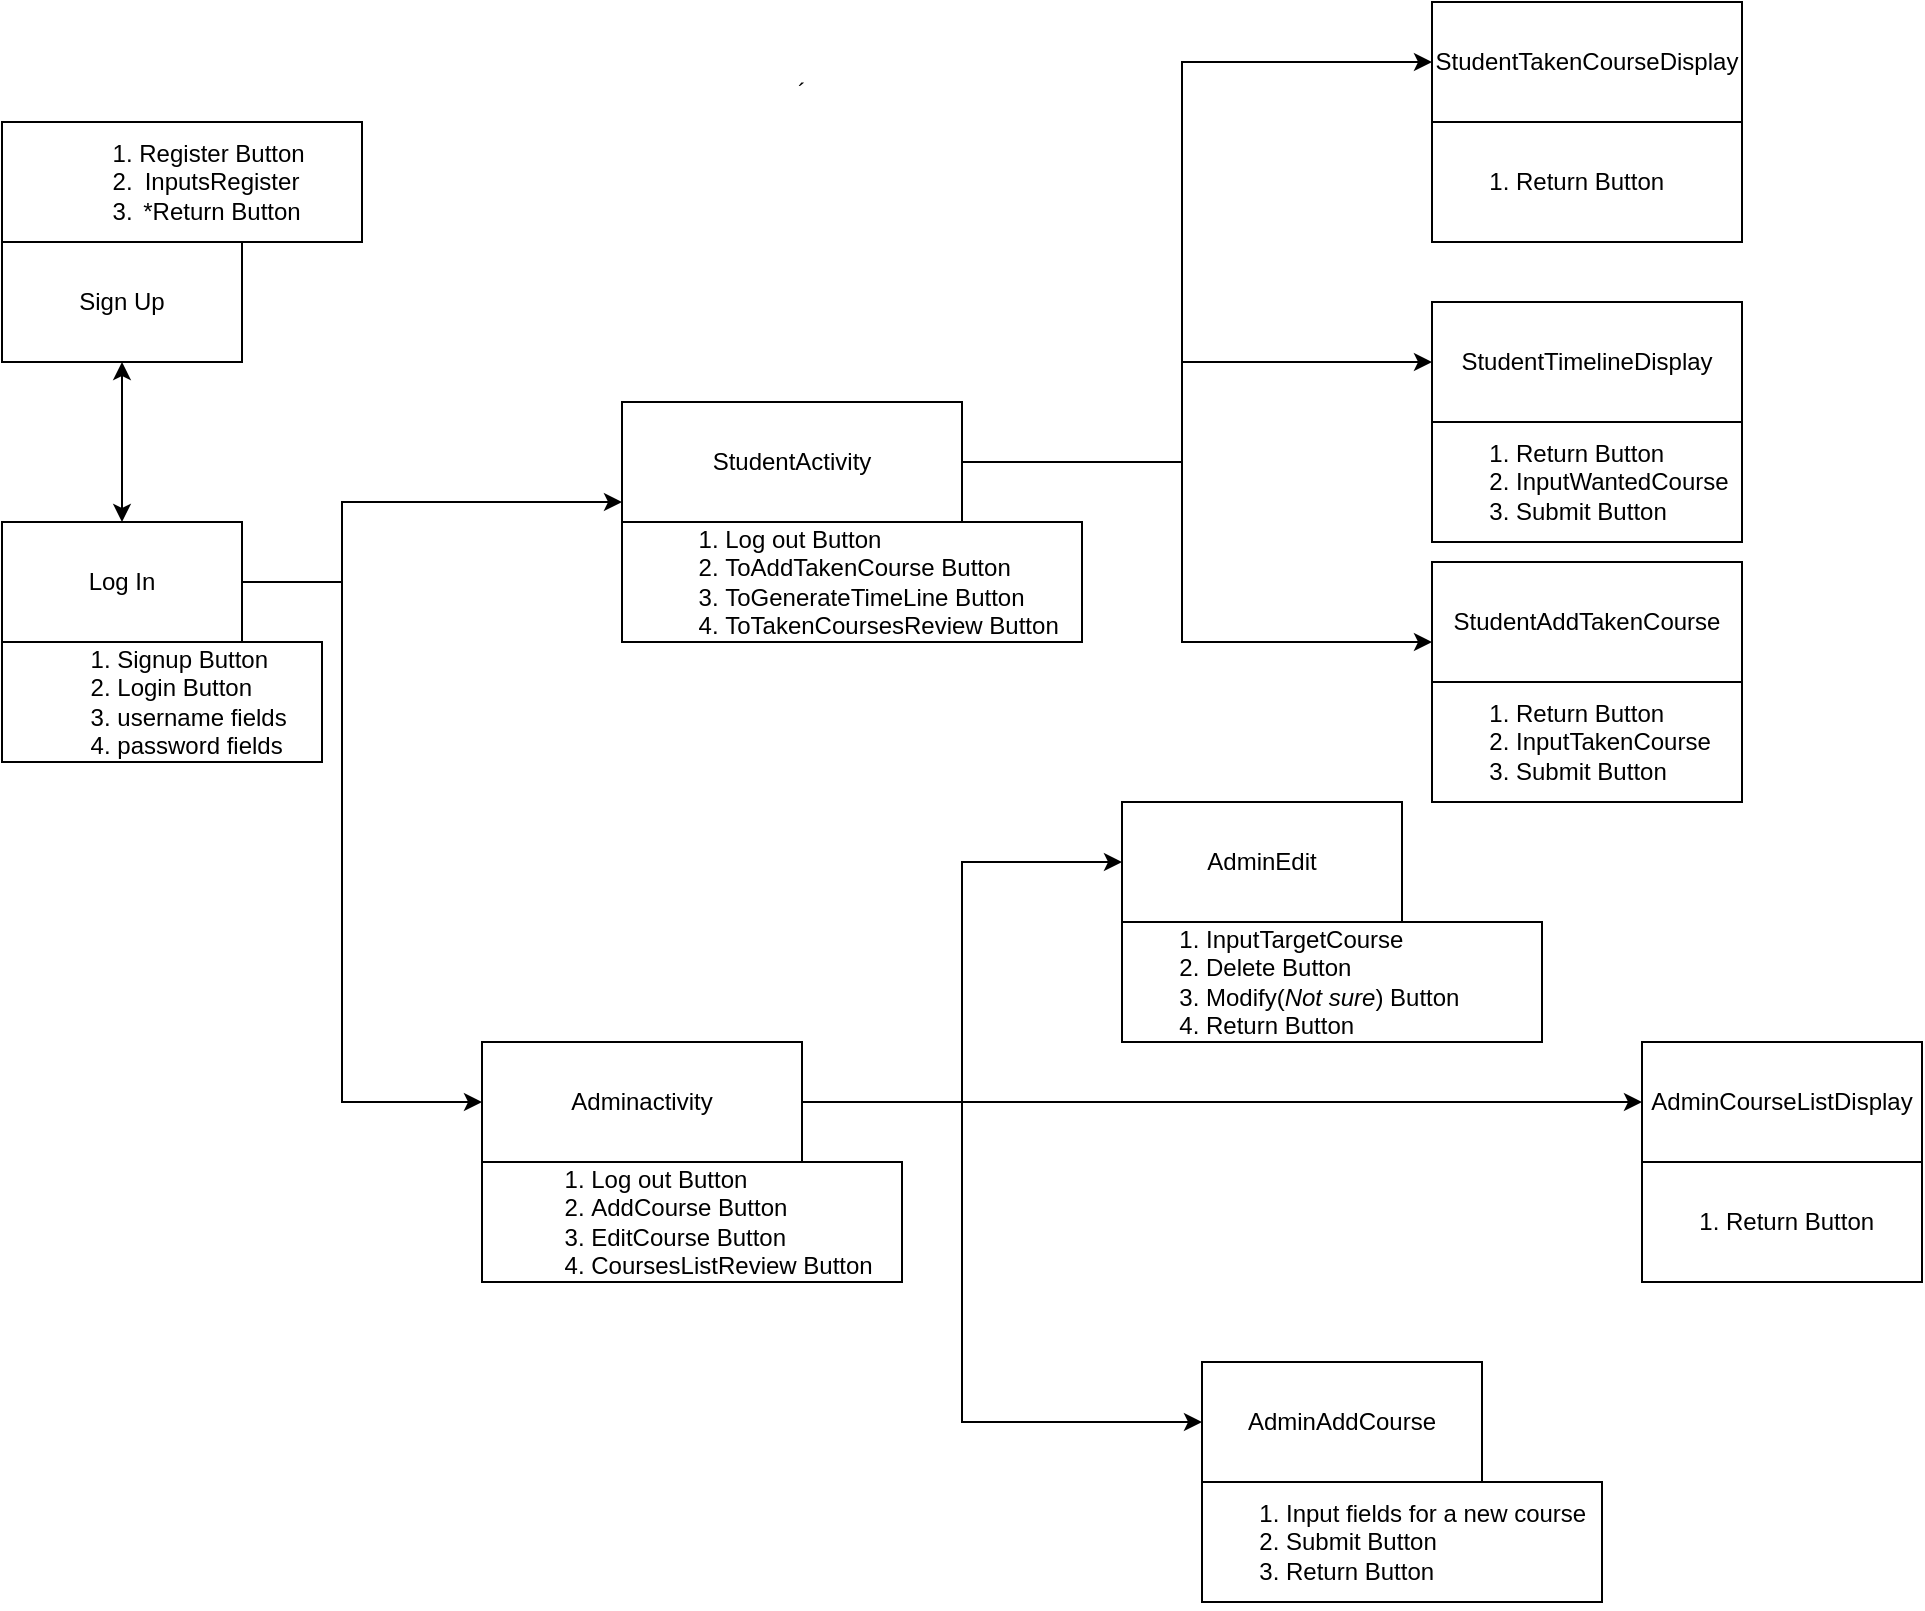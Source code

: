 <mxfile version="20.5.3" type="device"><diagram id="lQYcYPEYNphdeFMK7D97" name="Page-1"><mxGraphModel dx="3723" dy="950" grid="1" gridSize="10" guides="1" tooltips="1" connect="1" arrows="1" fold="1" page="1" pageScale="1" pageWidth="850" pageHeight="1100" math="0" shadow="0"><root><mxCell id="0"/><mxCell id="1" parent="0"/><mxCell id="r-81RjZJ2va-FkAiMhtK-3" value="´" style="text;html=1;strokeColor=none;fillColor=none;align=center;verticalAlign=middle;whiteSpace=wrap;rounded=0;" parent="1" vertex="1"><mxGeometry x="80" y="40" width="60" height="30" as="geometry"/></mxCell><mxCell id="r-81RjZJ2va-FkAiMhtK-4" value="StudentTakenCourseDisplay" style="rounded=0;whiteSpace=wrap;html=1;" parent="1" vertex="1"><mxGeometry x="425" y="10" width="155" height="60" as="geometry"/></mxCell><mxCell id="r-81RjZJ2va-FkAiMhtK-5" value="StudentAddTakenCourse" style="rounded=0;whiteSpace=wrap;html=1;" parent="1" vertex="1"><mxGeometry x="425" y="290" width="155" height="60" as="geometry"/></mxCell><mxCell id="r-81RjZJ2va-FkAiMhtK-6" value="AdminCourseListDisplay" style="rounded=0;whiteSpace=wrap;html=1;" parent="1" vertex="1"><mxGeometry x="530" y="530" width="140" height="60" as="geometry"/></mxCell><mxCell id="r-81RjZJ2va-FkAiMhtK-7" value="AdminEdit" style="rounded=0;whiteSpace=wrap;html=1;" parent="1" vertex="1"><mxGeometry x="270" y="410" width="140" height="60" as="geometry"/></mxCell><mxCell id="r-81RjZJ2va-FkAiMhtK-8" value="StudentTimelineDisplay" style="rounded=0;whiteSpace=wrap;html=1;" parent="1" vertex="1"><mxGeometry x="425" y="160" width="155" height="60" as="geometry"/></mxCell><mxCell id="r-81RjZJ2va-FkAiMhtK-23" style="edgeStyle=orthogonalEdgeStyle;rounded=0;orthogonalLoop=1;jettySize=auto;html=1;entryX=0;entryY=0.5;entryDx=0;entryDy=0;" parent="1" source="r-81RjZJ2va-FkAiMhtK-9" target="r-81RjZJ2va-FkAiMhtK-7" edge="1"><mxGeometry relative="1" as="geometry"/></mxCell><mxCell id="r-81RjZJ2va-FkAiMhtK-24" style="edgeStyle=orthogonalEdgeStyle;rounded=0;orthogonalLoop=1;jettySize=auto;html=1;" parent="1" source="r-81RjZJ2va-FkAiMhtK-9" target="r-81RjZJ2va-FkAiMhtK-6" edge="1"><mxGeometry relative="1" as="geometry"/></mxCell><mxCell id="r-81RjZJ2va-FkAiMhtK-26" style="edgeStyle=orthogonalEdgeStyle;rounded=0;orthogonalLoop=1;jettySize=auto;html=1;" parent="1" source="r-81RjZJ2va-FkAiMhtK-9" target="r-81RjZJ2va-FkAiMhtK-25" edge="1"><mxGeometry relative="1" as="geometry"><Array as="points"><mxPoint x="190" y="560"/><mxPoint x="190" y="720"/></Array></mxGeometry></mxCell><mxCell id="r-81RjZJ2va-FkAiMhtK-9" value="Adminactivity" style="rounded=0;whiteSpace=wrap;html=1;" parent="1" vertex="1"><mxGeometry x="-50" y="530" width="160" height="60" as="geometry"/></mxCell><mxCell id="uvdI2-Pvv7f2qOTIe8yk-4" style="edgeStyle=orthogonalEdgeStyle;rounded=0;orthogonalLoop=1;jettySize=auto;html=1;" parent="1" source="r-81RjZJ2va-FkAiMhtK-10" target="r-81RjZJ2va-FkAiMhtK-8" edge="1"><mxGeometry relative="1" as="geometry"><Array as="points"><mxPoint x="300" y="240"/><mxPoint x="300" y="190"/></Array></mxGeometry></mxCell><mxCell id="uvdI2-Pvv7f2qOTIe8yk-5" style="edgeStyle=orthogonalEdgeStyle;rounded=0;orthogonalLoop=1;jettySize=auto;html=1;" parent="1" source="r-81RjZJ2va-FkAiMhtK-10" target="r-81RjZJ2va-FkAiMhtK-5" edge="1"><mxGeometry relative="1" as="geometry"><Array as="points"><mxPoint x="300" y="240"/><mxPoint x="300" y="330"/></Array></mxGeometry></mxCell><mxCell id="uvdI2-Pvv7f2qOTIe8yk-7" style="edgeStyle=orthogonalEdgeStyle;rounded=0;orthogonalLoop=1;jettySize=auto;html=1;entryX=0;entryY=0.5;entryDx=0;entryDy=0;" parent="1" source="r-81RjZJ2va-FkAiMhtK-10" target="r-81RjZJ2va-FkAiMhtK-4" edge="1"><mxGeometry relative="1" as="geometry"><Array as="points"><mxPoint x="300" y="240"/><mxPoint x="300" y="40"/><mxPoint x="425" y="40"/></Array></mxGeometry></mxCell><mxCell id="r-81RjZJ2va-FkAiMhtK-10" value="StudentActivity" style="rounded=0;whiteSpace=wrap;html=1;" parent="1" vertex="1"><mxGeometry x="20" y="210" width="170" height="60" as="geometry"/></mxCell><mxCell id="r-81RjZJ2va-FkAiMhtK-11" value="Sign Up" style="rounded=0;whiteSpace=wrap;html=1;" parent="1" vertex="1"><mxGeometry x="-290" y="130" width="120" height="60" as="geometry"/></mxCell><mxCell id="r-81RjZJ2va-FkAiMhtK-16" style="edgeStyle=orthogonalEdgeStyle;rounded=0;orthogonalLoop=1;jettySize=auto;html=1;" parent="1" source="r-81RjZJ2va-FkAiMhtK-12" target="r-81RjZJ2va-FkAiMhtK-10" edge="1"><mxGeometry relative="1" as="geometry"><Array as="points"><mxPoint x="-120" y="300"/><mxPoint x="-120" y="260"/></Array></mxGeometry></mxCell><mxCell id="r-81RjZJ2va-FkAiMhtK-17" style="edgeStyle=orthogonalEdgeStyle;rounded=0;orthogonalLoop=1;jettySize=auto;html=1;entryX=0;entryY=0.5;entryDx=0;entryDy=0;" parent="1" source="r-81RjZJ2va-FkAiMhtK-12" target="r-81RjZJ2va-FkAiMhtK-9" edge="1"><mxGeometry relative="1" as="geometry"><Array as="points"><mxPoint x="-120" y="300"/><mxPoint x="-120" y="560"/></Array></mxGeometry></mxCell><mxCell id="r-81RjZJ2va-FkAiMhtK-12" value="Log In" style="rounded=0;whiteSpace=wrap;html=1;" parent="1" vertex="1"><mxGeometry x="-290" y="270" width="120" height="60" as="geometry"/></mxCell><mxCell id="r-81RjZJ2va-FkAiMhtK-13" value="" style="endArrow=classic;startArrow=classic;html=1;rounded=0;" parent="1" source="r-81RjZJ2va-FkAiMhtK-12" target="r-81RjZJ2va-FkAiMhtK-11" edge="1"><mxGeometry width="50" height="50" relative="1" as="geometry"><mxPoint x="-240" y="270" as="sourcePoint"/><mxPoint x="30" y="210" as="targetPoint"/></mxGeometry></mxCell><mxCell id="r-81RjZJ2va-FkAiMhtK-25" value="AdminAddCourse" style="rounded=0;whiteSpace=wrap;html=1;" parent="1" vertex="1"><mxGeometry x="310" y="690" width="140" height="60" as="geometry"/></mxCell><mxCell id="uvdI2-Pvv7f2qOTIe8yk-1" value="&lt;ol&gt;&lt;li style=&quot;text-align: justify;&quot;&gt;Log out Button&lt;/li&gt;&lt;li style=&quot;text-align: justify;&quot;&gt;ToAddTakenCourse Button&lt;/li&gt;&lt;li style=&quot;text-align: justify;&quot;&gt;ToGenerateTimeLine Button&lt;/li&gt;&lt;li style=&quot;text-align: justify;&quot;&gt;ToTakenCoursesReview Button&lt;/li&gt;&lt;/ol&gt;" style="rounded=0;whiteSpace=wrap;html=1;" parent="1" vertex="1"><mxGeometry x="20" y="270" width="230" height="60" as="geometry"/></mxCell><mxCell id="uvdI2-Pvv7f2qOTIe8yk-8" value="&lt;ol&gt;&lt;li style=&quot;text-align: justify;&quot;&gt;Log out Button&lt;/li&gt;&lt;li style=&quot;text-align: justify;&quot;&gt;AddCourse Button&lt;/li&gt;&lt;li style=&quot;text-align: justify;&quot;&gt;EditCourse Button&lt;/li&gt;&lt;li style=&quot;text-align: justify;&quot;&gt;CoursesListReview Button&lt;/li&gt;&lt;/ol&gt;" style="rounded=0;whiteSpace=wrap;html=1;" parent="1" vertex="1"><mxGeometry x="-50" y="590" width="210" height="60" as="geometry"/></mxCell><mxCell id="uvdI2-Pvv7f2qOTIe8yk-9" value="&lt;ol&gt;&lt;li style=&quot;text-align: justify;&quot;&gt;Signup Button&lt;/li&gt;&lt;li style=&quot;text-align: justify;&quot;&gt;Login Button&lt;/li&gt;&lt;li style=&quot;text-align: justify;&quot;&gt;username fields&lt;/li&gt;&lt;li style=&quot;text-align: justify;&quot;&gt;password fields&lt;/li&gt;&lt;/ol&gt;" style="rounded=0;whiteSpace=wrap;html=1;" parent="1" vertex="1"><mxGeometry x="-290" y="330" width="160" height="60" as="geometry"/></mxCell><mxCell id="uvdI2-Pvv7f2qOTIe8yk-10" value="&lt;ol&gt;&lt;li&gt;Register Button&lt;/li&gt;&lt;li&gt;InputsRegister&lt;/li&gt;&lt;li&gt;*Return Button&lt;/li&gt;&lt;/ol&gt;" style="rounded=0;whiteSpace=wrap;html=1;" parent="1" vertex="1"><mxGeometry x="-290" y="70" width="180" height="60" as="geometry"/></mxCell><mxCell id="uvdI2-Pvv7f2qOTIe8yk-11" value="&lt;ol&gt;&lt;li style=&quot;&quot;&gt;Return Button&lt;/li&gt;&lt;li style=&quot;&quot;&gt;InputWantedCourse&lt;/li&gt;&lt;li style=&quot;&quot;&gt;Submit Button&lt;/li&gt;&lt;/ol&gt;" style="rounded=0;whiteSpace=wrap;html=1;align=left;" parent="1" vertex="1"><mxGeometry x="425" y="220" width="155" height="60" as="geometry"/></mxCell><mxCell id="uvdI2-Pvv7f2qOTIe8yk-12" value="&lt;ol&gt;&lt;li style=&quot;&quot;&gt;Return Button&lt;/li&gt;&lt;/ol&gt;" style="rounded=0;whiteSpace=wrap;html=1;align=left;" parent="1" vertex="1"><mxGeometry x="425" y="70" width="155" height="60" as="geometry"/></mxCell><mxCell id="uvdI2-Pvv7f2qOTIe8yk-13" value="&lt;ol&gt;&lt;li style=&quot;&quot;&gt;Return Button&lt;/li&gt;&lt;li style=&quot;&quot;&gt;InputTakenCourse&lt;/li&gt;&lt;li style=&quot;&quot;&gt;Submit Button&lt;/li&gt;&lt;/ol&gt;" style="rounded=0;whiteSpace=wrap;html=1;align=left;" parent="1" vertex="1"><mxGeometry x="425" y="350" width="155" height="60" as="geometry"/></mxCell><mxCell id="uvdI2-Pvv7f2qOTIe8yk-14" value="&lt;ol&gt;&lt;li style=&quot;&quot;&gt;Return Button&lt;/li&gt;&lt;/ol&gt;" style="rounded=0;whiteSpace=wrap;html=1;align=left;" parent="1" vertex="1"><mxGeometry x="530" y="590" width="140" height="60" as="geometry"/></mxCell><mxCell id="uvdI2-Pvv7f2qOTIe8yk-15" value="&lt;ol&gt;&lt;li style=&quot;&quot;&gt;Input fields for a new course&lt;/li&gt;&lt;li style=&quot;&quot;&gt;Submit Button&lt;/li&gt;&lt;li style=&quot;&quot;&gt;Return Button&lt;/li&gt;&lt;/ol&gt;" style="rounded=0;whiteSpace=wrap;html=1;align=left;" parent="1" vertex="1"><mxGeometry x="310" y="750" width="200" height="60" as="geometry"/></mxCell><mxCell id="uvdI2-Pvv7f2qOTIe8yk-16" value="&lt;ol&gt;&lt;li style=&quot;&quot;&gt;InputTargetCourse&lt;/li&gt;&lt;li style=&quot;&quot;&gt;Delete Button&lt;/li&gt;&lt;li style=&quot;&quot;&gt;Modify(&lt;i&gt;Not sure&lt;/i&gt;) Button&lt;/li&gt;&lt;li style=&quot;&quot;&gt;Return Button&lt;/li&gt;&lt;/ol&gt;" style="rounded=0;whiteSpace=wrap;html=1;align=left;" parent="1" vertex="1"><mxGeometry x="270" y="470" width="210" height="60" as="geometry"/></mxCell></root></mxGraphModel></diagram></mxfile>